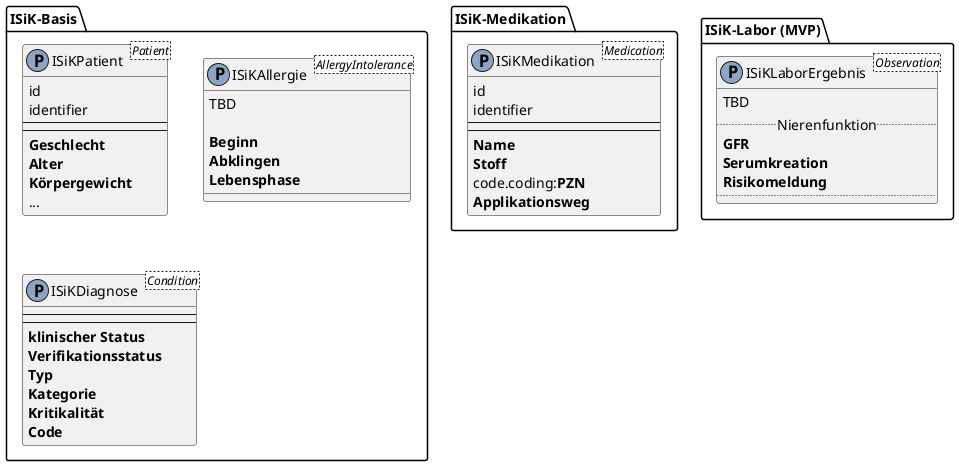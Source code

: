 @startuml

' verhindere Probleme mit gewinkelten Krähenfüßen
skinparam linetype ortho
 
' package Dummy{
' entity Entität01 {
'    optionales Attribut
'    **optionales fettes Attribut**
'    * **vorgeschriebens fettes Attribut**
' }
' 
' entity Entität01 {
'    optionales Attribut : text
'    **optionales fettes Attribut** nummer <<auto>>
'    * **vorgeschriebens fettes Attribut**
' }
' Entität01 }|..|| Entität02
' Entität03 }o..o| Entität04
' Entität05 ||--o{ Entität06
' Entität07 |o--|| Entität08
' }
 
 ' TODO:
 ' Vervollständigen im Sinne von: https://github.com/gematik/spec-ISiK-Medikation/blob/rc/main-stufe-4/Material/docs/Medikation%20Abgleich%20bestehende%20Spezifikationen.xlsx

package ISiK-Basis {
class  ISiKPatient <Patient><<(P,#8DA5C4)>>{
   id
   identifier
   --
   --
   **Geschlecht**
   **Alter**
   **Körpergewicht**
   ...
}
class  ISiKAllergie <AllergyIntolerance><<(P,#8DA5C4)>>{
   TBD

   **Beginn**
   **Abklingen**
   **Lebensphase**
}
class  ISiKDiagnose <Condition><<(P,#8DA5C4)>>{
   --
   --
   **klinischer Status**
   **Verifikationsstatus**
   **Typ**
   **Kategorie**
   **Kritikalität**
   **Code**
}
}

package ISiK-Medikation {
class  ISiKMedikation <Medication><<(P,#8DA5C4)>>{
   id
   identifier
   --
   --
   **Name**
   **Stoff**
   code.coding:**PZN**
   **Applikationsweg**
}
}

package "ISiK-Labor (MVP)"{
class  ISiKLaborErgebnis <Observation><<(P,#8DA5C4)>>{
   TBD
   ..Nierenfunktion..
      **GFR**
      **Serumkreation**
      **Risikomeldung**
   ..
}
}

@enduml